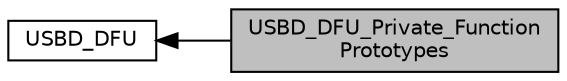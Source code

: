 digraph "USBD_DFU_Private_FunctionPrototypes"
{
  edge [fontname="Helvetica",fontsize="10",labelfontname="Helvetica",labelfontsize="10"];
  node [fontname="Helvetica",fontsize="10",shape=record];
  rankdir=LR;
  Node1 [label="USBD_DFU",height=0.2,width=0.4,color="black", fillcolor="white", style="filled",URL="$group___u_s_b_d___d_f_u.html",tooltip="This file is the Header file for usbd_dfu.c. "];
  Node0 [label="USBD_DFU_Private_Function\lPrototypes",height=0.2,width=0.4,color="black", fillcolor="grey75", style="filled", fontcolor="black"];
  Node1->Node0 [shape=plaintext, dir="back", style="solid"];
}
